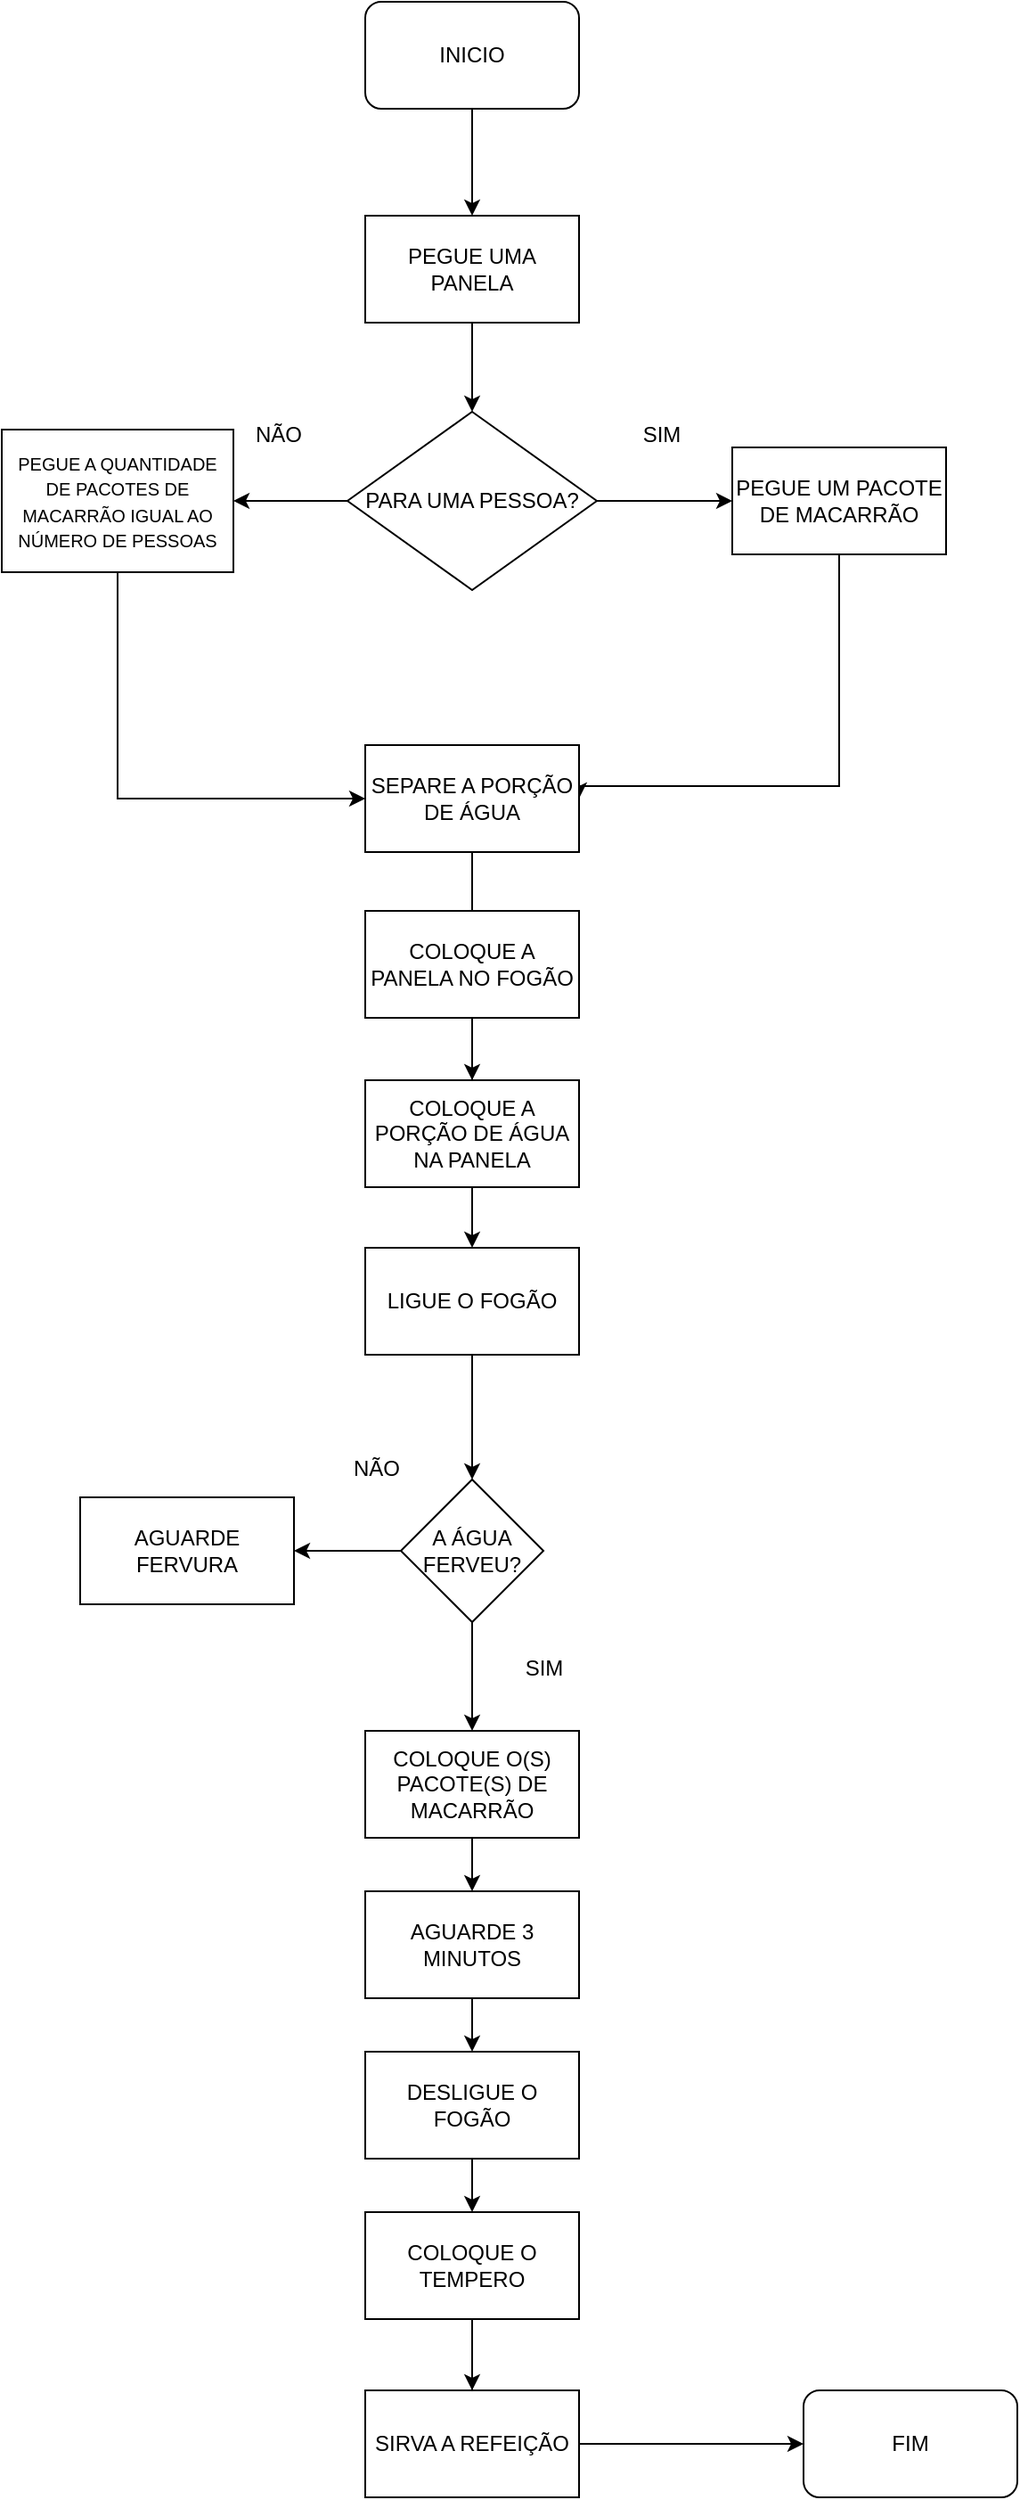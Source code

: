 <mxfile version="22.1.18" type="github">
  <diagram name="Página-1" id="RNMoF_OnIda3Cw2BNOBb">
    <mxGraphModel dx="758" dy="389" grid="1" gridSize="10" guides="1" tooltips="1" connect="1" arrows="1" fold="1" page="1" pageScale="1" pageWidth="827" pageHeight="1169" math="0" shadow="0">
      <root>
        <mxCell id="0" />
        <mxCell id="1" parent="0" />
        <mxCell id="RKQrDpilRz8z7lB3Kckg-7" value="" style="edgeStyle=orthogonalEdgeStyle;rounded=0;orthogonalLoop=1;jettySize=auto;html=1;" edge="1" parent="1" source="RKQrDpilRz8z7lB3Kckg-1" target="RKQrDpilRz8z7lB3Kckg-6">
          <mxGeometry relative="1" as="geometry" />
        </mxCell>
        <mxCell id="RKQrDpilRz8z7lB3Kckg-1" value="INICIO" style="rounded=1;whiteSpace=wrap;html=1;" vertex="1" parent="1">
          <mxGeometry x="354" y="40" width="120" height="60" as="geometry" />
        </mxCell>
        <mxCell id="RKQrDpilRz8z7lB3Kckg-9" value="" style="edgeStyle=orthogonalEdgeStyle;rounded=0;orthogonalLoop=1;jettySize=auto;html=1;" edge="1" parent="1" source="RKQrDpilRz8z7lB3Kckg-6" target="RKQrDpilRz8z7lB3Kckg-8">
          <mxGeometry relative="1" as="geometry" />
        </mxCell>
        <mxCell id="RKQrDpilRz8z7lB3Kckg-6" value="PEGUE UMA PANELA" style="rounded=0;whiteSpace=wrap;html=1;" vertex="1" parent="1">
          <mxGeometry x="354" y="160" width="120" height="60" as="geometry" />
        </mxCell>
        <mxCell id="RKQrDpilRz8z7lB3Kckg-17" style="edgeStyle=orthogonalEdgeStyle;rounded=0;orthogonalLoop=1;jettySize=auto;html=1;entryX=0;entryY=0.5;entryDx=0;entryDy=0;" edge="1" parent="1" source="RKQrDpilRz8z7lB3Kckg-8" target="RKQrDpilRz8z7lB3Kckg-16">
          <mxGeometry relative="1" as="geometry" />
        </mxCell>
        <mxCell id="RKQrDpilRz8z7lB3Kckg-21" style="edgeStyle=orthogonalEdgeStyle;rounded=0;orthogonalLoop=1;jettySize=auto;html=1;" edge="1" parent="1" source="RKQrDpilRz8z7lB3Kckg-8" target="RKQrDpilRz8z7lB3Kckg-18">
          <mxGeometry relative="1" as="geometry" />
        </mxCell>
        <mxCell id="RKQrDpilRz8z7lB3Kckg-8" value="PARA UMA PESSOA?" style="rhombus;whiteSpace=wrap;html=1;rounded=0;" vertex="1" parent="1">
          <mxGeometry x="344" y="270" width="140" height="100" as="geometry" />
        </mxCell>
        <mxCell id="RKQrDpilRz8z7lB3Kckg-10" value="SIM" style="text;html=1;align=center;verticalAlign=middle;resizable=0;points=[];autosize=1;strokeColor=none;fillColor=none;" vertex="1" parent="1">
          <mxGeometry x="500" y="268" width="40" height="30" as="geometry" />
        </mxCell>
        <mxCell id="RKQrDpilRz8z7lB3Kckg-11" value="NÃO" style="text;html=1;align=center;verticalAlign=middle;resizable=0;points=[];autosize=1;strokeColor=none;fillColor=none;" vertex="1" parent="1">
          <mxGeometry x="280" y="268" width="50" height="30" as="geometry" />
        </mxCell>
        <mxCell id="RKQrDpilRz8z7lB3Kckg-25" style="edgeStyle=orthogonalEdgeStyle;rounded=0;orthogonalLoop=1;jettySize=auto;html=1;entryX=1;entryY=0.5;entryDx=0;entryDy=0;" edge="1" parent="1" source="RKQrDpilRz8z7lB3Kckg-16" target="RKQrDpilRz8z7lB3Kckg-22">
          <mxGeometry relative="1" as="geometry">
            <mxPoint x="620" y="490" as="targetPoint" />
            <Array as="points">
              <mxPoint x="620" y="480" />
            </Array>
          </mxGeometry>
        </mxCell>
        <mxCell id="RKQrDpilRz8z7lB3Kckg-16" value="PEGUE UM PACOTE DE MACARRÃO" style="rounded=0;whiteSpace=wrap;html=1;" vertex="1" parent="1">
          <mxGeometry x="560" y="290" width="120" height="60" as="geometry" />
        </mxCell>
        <mxCell id="RKQrDpilRz8z7lB3Kckg-27" style="edgeStyle=orthogonalEdgeStyle;rounded=0;orthogonalLoop=1;jettySize=auto;html=1;exitX=0.5;exitY=1;exitDx=0;exitDy=0;entryX=0;entryY=0.5;entryDx=0;entryDy=0;" edge="1" parent="1" source="RKQrDpilRz8z7lB3Kckg-18" target="RKQrDpilRz8z7lB3Kckg-22">
          <mxGeometry relative="1" as="geometry" />
        </mxCell>
        <mxCell id="RKQrDpilRz8z7lB3Kckg-18" value="&lt;font style=&quot;font-size: 10px;&quot;&gt;PEGUE A QUANTIDADE DE PACOTES DE MACARRÃO IGUAL AO NÚMERO DE PESSOAS&lt;/font&gt;" style="rounded=0;whiteSpace=wrap;html=1;" vertex="1" parent="1">
          <mxGeometry x="150" y="280" width="130" height="80" as="geometry" />
        </mxCell>
        <mxCell id="RKQrDpilRz8z7lB3Kckg-29" value="" style="edgeStyle=orthogonalEdgeStyle;rounded=0;orthogonalLoop=1;jettySize=auto;html=1;" edge="1" parent="1" source="RKQrDpilRz8z7lB3Kckg-22" target="RKQrDpilRz8z7lB3Kckg-28">
          <mxGeometry relative="1" as="geometry" />
        </mxCell>
        <mxCell id="RKQrDpilRz8z7lB3Kckg-22" value="SEPARE A PORÇÃO DE ÁGUA" style="whiteSpace=wrap;html=1;rounded=0;" vertex="1" parent="1">
          <mxGeometry x="354" y="457" width="120" height="60" as="geometry" />
        </mxCell>
        <mxCell id="RKQrDpilRz8z7lB3Kckg-39" value="" style="edgeStyle=orthogonalEdgeStyle;rounded=0;orthogonalLoop=1;jettySize=auto;html=1;" edge="1" parent="1" source="RKQrDpilRz8z7lB3Kckg-30" target="RKQrDpilRz8z7lB3Kckg-32">
          <mxGeometry relative="1" as="geometry" />
        </mxCell>
        <mxCell id="RKQrDpilRz8z7lB3Kckg-30" value="COLOQUE A PANELA NO FOGÃO" style="whiteSpace=wrap;html=1;rounded=0;" vertex="1" parent="1">
          <mxGeometry x="354" y="550" width="120" height="60" as="geometry" />
        </mxCell>
        <mxCell id="RKQrDpilRz8z7lB3Kckg-32" value="COLOQUE A PORÇÃO DE ÁGUA NA PANELA" style="whiteSpace=wrap;html=1;rounded=0;" vertex="1" parent="1">
          <mxGeometry x="354" y="645" width="120" height="60" as="geometry" />
        </mxCell>
        <mxCell id="RKQrDpilRz8z7lB3Kckg-41" value="" style="edgeStyle=orthogonalEdgeStyle;rounded=0;orthogonalLoop=1;jettySize=auto;html=1;" edge="1" parent="1" source="RKQrDpilRz8z7lB3Kckg-28" target="RKQrDpilRz8z7lB3Kckg-40">
          <mxGeometry relative="1" as="geometry" />
        </mxCell>
        <mxCell id="RKQrDpilRz8z7lB3Kckg-28" value="LIGUE O FOGÃO" style="whiteSpace=wrap;html=1;rounded=0;" vertex="1" parent="1">
          <mxGeometry x="354" y="739" width="120" height="60" as="geometry" />
        </mxCell>
        <mxCell id="RKQrDpilRz8z7lB3Kckg-46" value="" style="edgeStyle=orthogonalEdgeStyle;rounded=0;orthogonalLoop=1;jettySize=auto;html=1;" edge="1" parent="1" source="RKQrDpilRz8z7lB3Kckg-40" target="RKQrDpilRz8z7lB3Kckg-45">
          <mxGeometry relative="1" as="geometry" />
        </mxCell>
        <mxCell id="RKQrDpilRz8z7lB3Kckg-48" value="" style="edgeStyle=orthogonalEdgeStyle;rounded=0;orthogonalLoop=1;jettySize=auto;html=1;" edge="1" parent="1" source="RKQrDpilRz8z7lB3Kckg-40" target="RKQrDpilRz8z7lB3Kckg-47">
          <mxGeometry relative="1" as="geometry" />
        </mxCell>
        <mxCell id="RKQrDpilRz8z7lB3Kckg-40" value="A ÁGUA FERVEU?" style="rhombus;whiteSpace=wrap;html=1;rounded=0;" vertex="1" parent="1">
          <mxGeometry x="374" y="869" width="80" height="80" as="geometry" />
        </mxCell>
        <mxCell id="RKQrDpilRz8z7lB3Kckg-42" value="SIM" style="text;html=1;align=center;verticalAlign=middle;resizable=0;points=[];autosize=1;strokeColor=none;fillColor=none;" vertex="1" parent="1">
          <mxGeometry x="434" y="960" width="40" height="30" as="geometry" />
        </mxCell>
        <mxCell id="RKQrDpilRz8z7lB3Kckg-51" value="" style="edgeStyle=orthogonalEdgeStyle;rounded=0;orthogonalLoop=1;jettySize=auto;html=1;" edge="1" parent="1" source="RKQrDpilRz8z7lB3Kckg-45" target="RKQrDpilRz8z7lB3Kckg-50">
          <mxGeometry relative="1" as="geometry" />
        </mxCell>
        <mxCell id="RKQrDpilRz8z7lB3Kckg-45" value="COLOQUE O(S) PACOTE(S) DE MACARRÃO" style="whiteSpace=wrap;html=1;rounded=0;" vertex="1" parent="1">
          <mxGeometry x="354" y="1010" width="120" height="60" as="geometry" />
        </mxCell>
        <mxCell id="RKQrDpilRz8z7lB3Kckg-47" value="AGUARDE FERVURA" style="whiteSpace=wrap;html=1;rounded=0;" vertex="1" parent="1">
          <mxGeometry x="194" y="879" width="120" height="60" as="geometry" />
        </mxCell>
        <mxCell id="RKQrDpilRz8z7lB3Kckg-49" value="NÃO" style="text;html=1;align=center;verticalAlign=middle;resizable=0;points=[];autosize=1;strokeColor=none;fillColor=none;" vertex="1" parent="1">
          <mxGeometry x="335" y="848" width="50" height="30" as="geometry" />
        </mxCell>
        <mxCell id="RKQrDpilRz8z7lB3Kckg-53" value="" style="edgeStyle=orthogonalEdgeStyle;rounded=0;orthogonalLoop=1;jettySize=auto;html=1;" edge="1" parent="1" source="RKQrDpilRz8z7lB3Kckg-50" target="RKQrDpilRz8z7lB3Kckg-52">
          <mxGeometry relative="1" as="geometry" />
        </mxCell>
        <mxCell id="RKQrDpilRz8z7lB3Kckg-50" value="AGUARDE 3 MINUTOS" style="whiteSpace=wrap;html=1;rounded=0;" vertex="1" parent="1">
          <mxGeometry x="354" y="1100" width="120" height="60" as="geometry" />
        </mxCell>
        <mxCell id="RKQrDpilRz8z7lB3Kckg-55" value="" style="edgeStyle=orthogonalEdgeStyle;rounded=0;orthogonalLoop=1;jettySize=auto;html=1;" edge="1" parent="1" source="RKQrDpilRz8z7lB3Kckg-52" target="RKQrDpilRz8z7lB3Kckg-54">
          <mxGeometry relative="1" as="geometry" />
        </mxCell>
        <mxCell id="RKQrDpilRz8z7lB3Kckg-52" value="DESLIGUE O FOGÃO" style="whiteSpace=wrap;html=1;rounded=0;" vertex="1" parent="1">
          <mxGeometry x="354" y="1190" width="120" height="60" as="geometry" />
        </mxCell>
        <mxCell id="RKQrDpilRz8z7lB3Kckg-56" style="edgeStyle=orthogonalEdgeStyle;rounded=0;orthogonalLoop=1;jettySize=auto;html=1;entryX=0;entryY=0.5;entryDx=0;entryDy=0;" edge="1" parent="1" source="RKQrDpilRz8z7lB3Kckg-54" target="RKQrDpilRz8z7lB3Kckg-57">
          <mxGeometry relative="1" as="geometry">
            <mxPoint x="570" y="1310" as="targetPoint" />
            <Array as="points">
              <mxPoint x="414" y="1420" />
              <mxPoint x="460" y="1420" />
              <mxPoint x="460" y="1410" />
            </Array>
          </mxGeometry>
        </mxCell>
        <mxCell id="RKQrDpilRz8z7lB3Kckg-59" value="" style="edgeStyle=orthogonalEdgeStyle;rounded=0;orthogonalLoop=1;jettySize=auto;html=1;" edge="1" parent="1" source="RKQrDpilRz8z7lB3Kckg-54" target="RKQrDpilRz8z7lB3Kckg-58">
          <mxGeometry relative="1" as="geometry" />
        </mxCell>
        <mxCell id="RKQrDpilRz8z7lB3Kckg-54" value="COLOQUE O TEMPERO" style="whiteSpace=wrap;html=1;rounded=0;" vertex="1" parent="1">
          <mxGeometry x="354" y="1280" width="120" height="60" as="geometry" />
        </mxCell>
        <mxCell id="RKQrDpilRz8z7lB3Kckg-57" value="FIM" style="rounded=1;whiteSpace=wrap;html=1;" vertex="1" parent="1">
          <mxGeometry x="600" y="1380" width="120" height="60" as="geometry" />
        </mxCell>
        <mxCell id="RKQrDpilRz8z7lB3Kckg-58" value="SIRVA A REFEIÇÃO" style="whiteSpace=wrap;html=1;rounded=0;" vertex="1" parent="1">
          <mxGeometry x="354" y="1380" width="120" height="60" as="geometry" />
        </mxCell>
      </root>
    </mxGraphModel>
  </diagram>
</mxfile>
